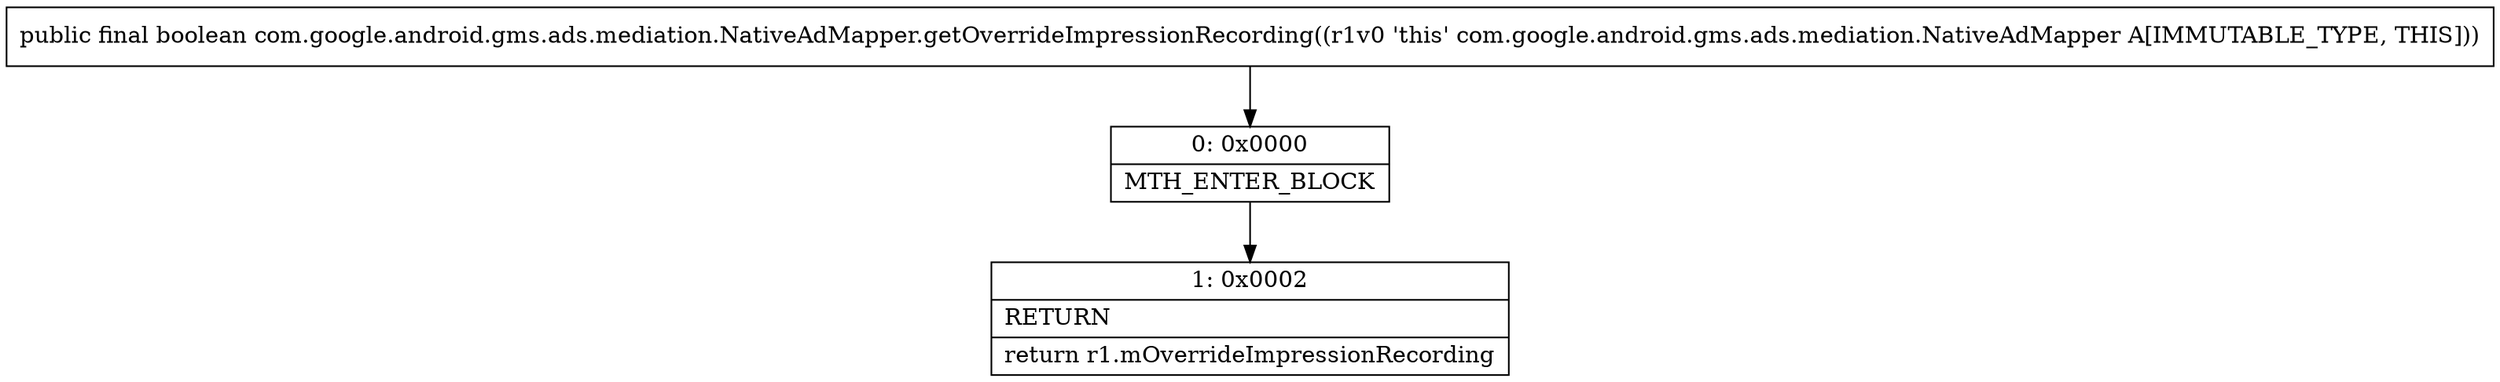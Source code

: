 digraph "CFG forcom.google.android.gms.ads.mediation.NativeAdMapper.getOverrideImpressionRecording()Z" {
Node_0 [shape=record,label="{0\:\ 0x0000|MTH_ENTER_BLOCK\l}"];
Node_1 [shape=record,label="{1\:\ 0x0002|RETURN\l|return r1.mOverrideImpressionRecording\l}"];
MethodNode[shape=record,label="{public final boolean com.google.android.gms.ads.mediation.NativeAdMapper.getOverrideImpressionRecording((r1v0 'this' com.google.android.gms.ads.mediation.NativeAdMapper A[IMMUTABLE_TYPE, THIS])) }"];
MethodNode -> Node_0;
Node_0 -> Node_1;
}

